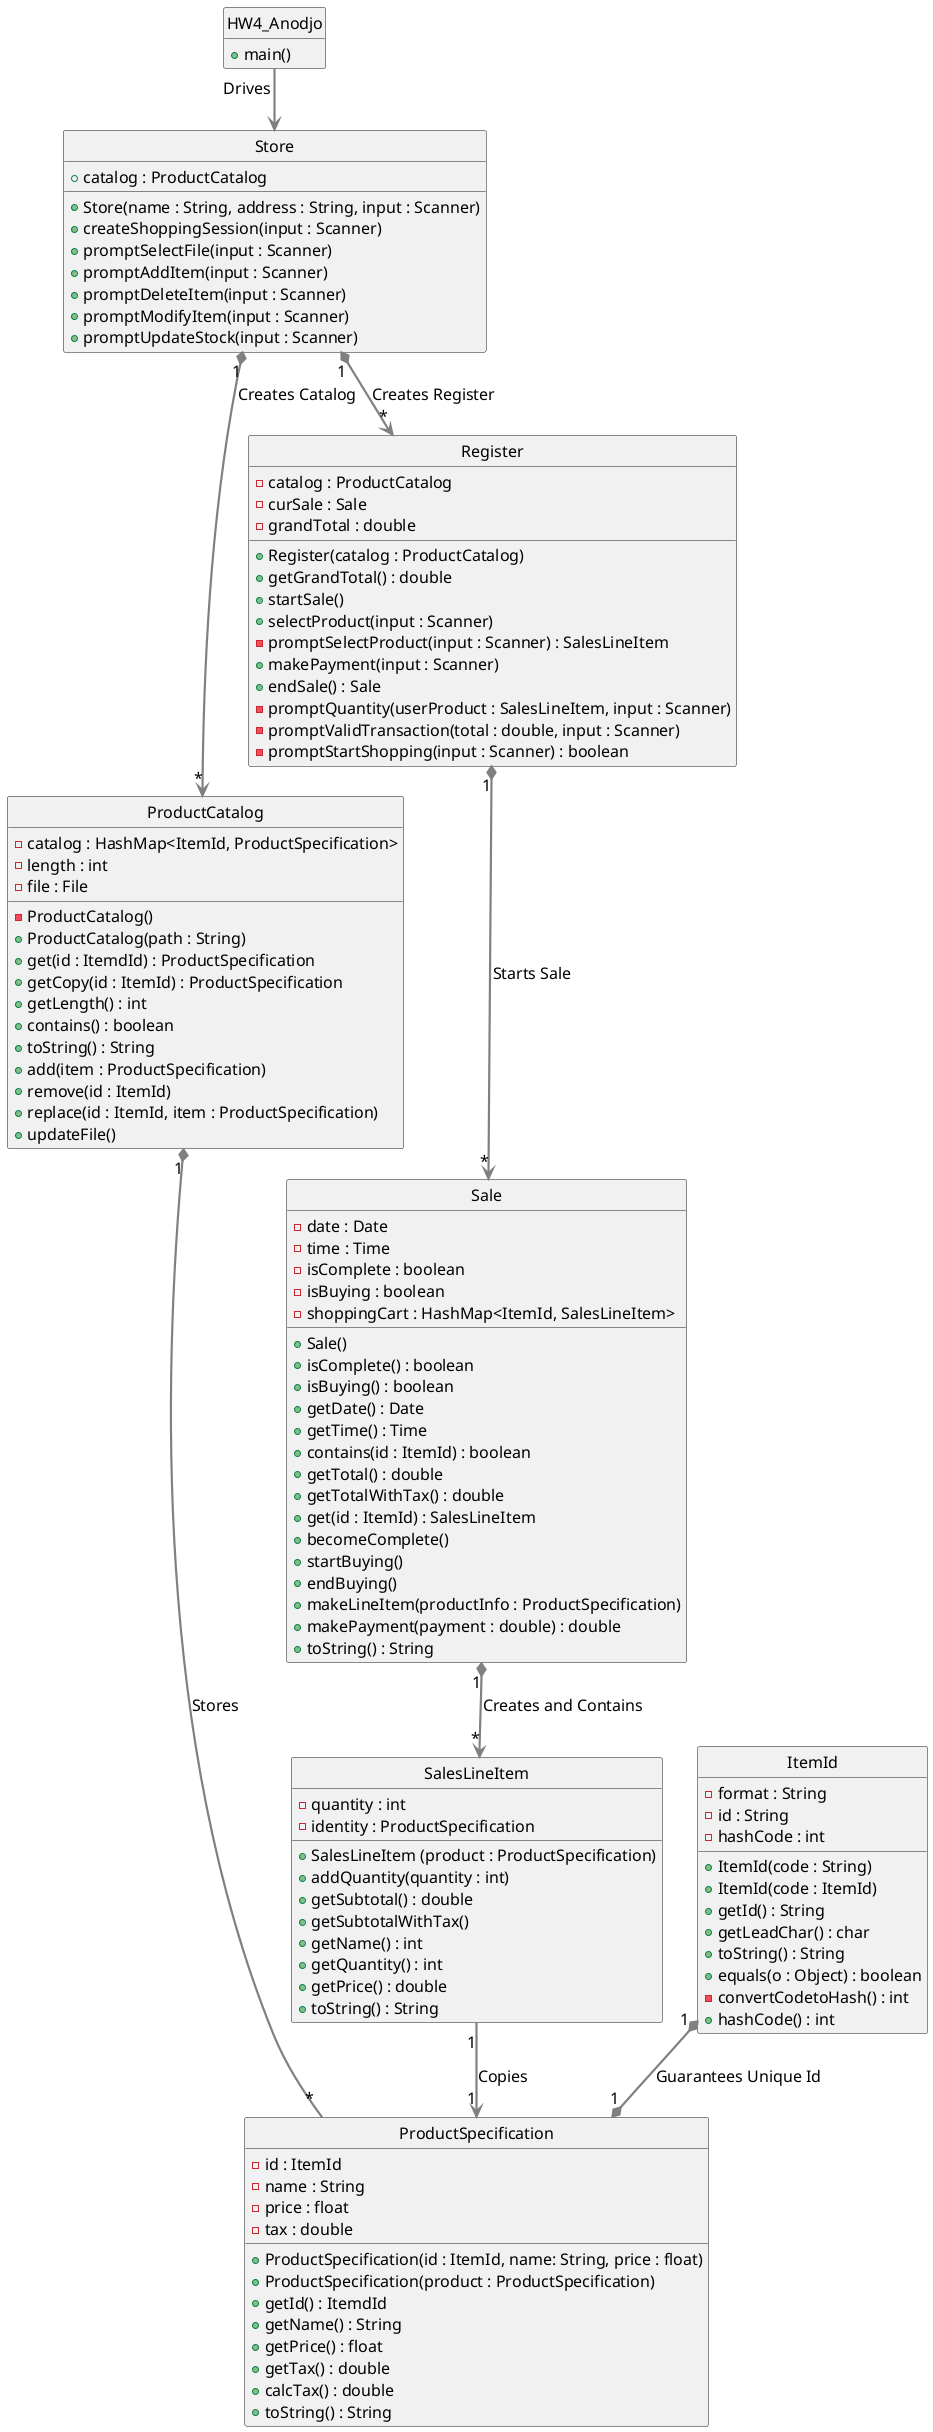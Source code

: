 @@startuml class

skinparam style strictuml
skinparam DefaultFontName Arial
skinparam DefaultFontSize 16
skinparam DefaultFontStyle bold
skinparam ArrowThickness 2.2
skinparam ArrowColor #gray
hide empty members

class "HW4_Anodjo" as HW4_Anodjo {
    + main() 
}

class "ItemId" as ItemId {
    - format : String
    - id : String
    - hashCode : int
    
    + ItemId(code : String)
    + ItemId(code : ItemId)
    + getId() : String
    + getLeadChar() : char
    + toString() : String
    + equals(o : Object) : boolean
    - convertCodetoHash() : int
    + hashCode() : int
}

class "ProductCatalog" as ProductCatalog {
    - catalog : HashMap<ItemId, ProductSpecification> 
    - length : int
    - file : File
    
    - ProductCatalog()
    + ProductCatalog(path : String)
    + get(id : ItemdId) : ProductSpecification
    + getCopy(id : ItemId) : ProductSpecification
    + getLength() : int
    + contains() : boolean
    + toString() : String
    + add(item : ProductSpecification)
    + remove(id : ItemId)
    + replace(id : ItemId, item : ProductSpecification)
    + updateFile()
}

class "ProductSpecification" as ProductSpecification {
    - id : ItemId
    - name : String
    - price : float
    - tax : double

    + ProductSpecification(id : ItemId, name: String, price : float)
    + ProductSpecification(product : ProductSpecification)
    + getId() : ItemdId
    + getName() : String
    + getPrice() : float
    + getTax() : double
    + calcTax() : double
    + toString() : String
}

class "Register" as Register {
    - catalog : ProductCatalog
    - curSale : Sale
    - grandTotal : double
    
    + Register(catalog : ProductCatalog)
    + getGrandTotal() : double
    + startSale()
    + selectProduct(input : Scanner)
    - promptSelectProduct(input : Scanner) : SalesLineItem
    + makePayment(input : Scanner)
    + endSale() : Sale
    - promptQuantity(userProduct : SalesLineItem, input : Scanner)
    - promptValidTransaction(total : double, input : Scanner)
    - promptStartShopping(input : Scanner) : boolean
}

class "Sale" as Sale {
    - date : Date
    - time : Time
    - isComplete : boolean
    - isBuying : boolean
    - shoppingCart : HashMap<ItemId, SalesLineItem>

    + Sale()
    + isComplete() : boolean
    + isBuying() : boolean
    + getDate() : Date
    + getTime() : Time
    + contains(id : ItemId) : boolean
    + getTotal() : double
    + getTotalWithTax() : double
    + get(id : ItemId) : SalesLineItem
    + becomeComplete()
    + startBuying()
    + endBuying()
    + makeLineItem(productInfo : ProductSpecification)
    + makePayment(payment : double) : double
    + toString() : String
}

class "SalesLineItem" as SalesLineItem {
    - quantity : int
    - identity : ProductSpecification
    
    + SalesLineItem (product : ProductSpecification)
    + addQuantity(quantity : int)
    + getSubtotal() : double
    + getSubtotalWithTax()
    + getName() : int
    + getQuantity() : int
    + getPrice() : double
    + toString() : String
}

class "Store" as Store {
    + catalog : ProductCatalog
    + Store(name : String, address : String, input : Scanner)
    + createShoppingSession(input : Scanner)
    + promptSelectFile(input : Scanner)
    + promptAddItem(input : Scanner)
    + promptDeleteItem(input : Scanner)
    + promptModifyItem(input : Scanner)
    + promptUpdateStock(input : Scanner)
}

ItemId "1" *--* "1" ProductSpecification : Guarantees Unique Id
ProductCatalog "1" *-- "*" ProductSpecification : Stores
Register "1" *--> "*" Sale : Starts Sale
Store "1" *--> "*" Register : Creates Register
HW4_Anodjo "Drives" --> Store
Store "1" *--> "*" ProductCatalog: Creates Catalog
SalesLineItem "1" --> "1" ProductSpecification : Copies
Sale "1" *--> "*" SalesLineItem : Creates and Contains

@@enduml